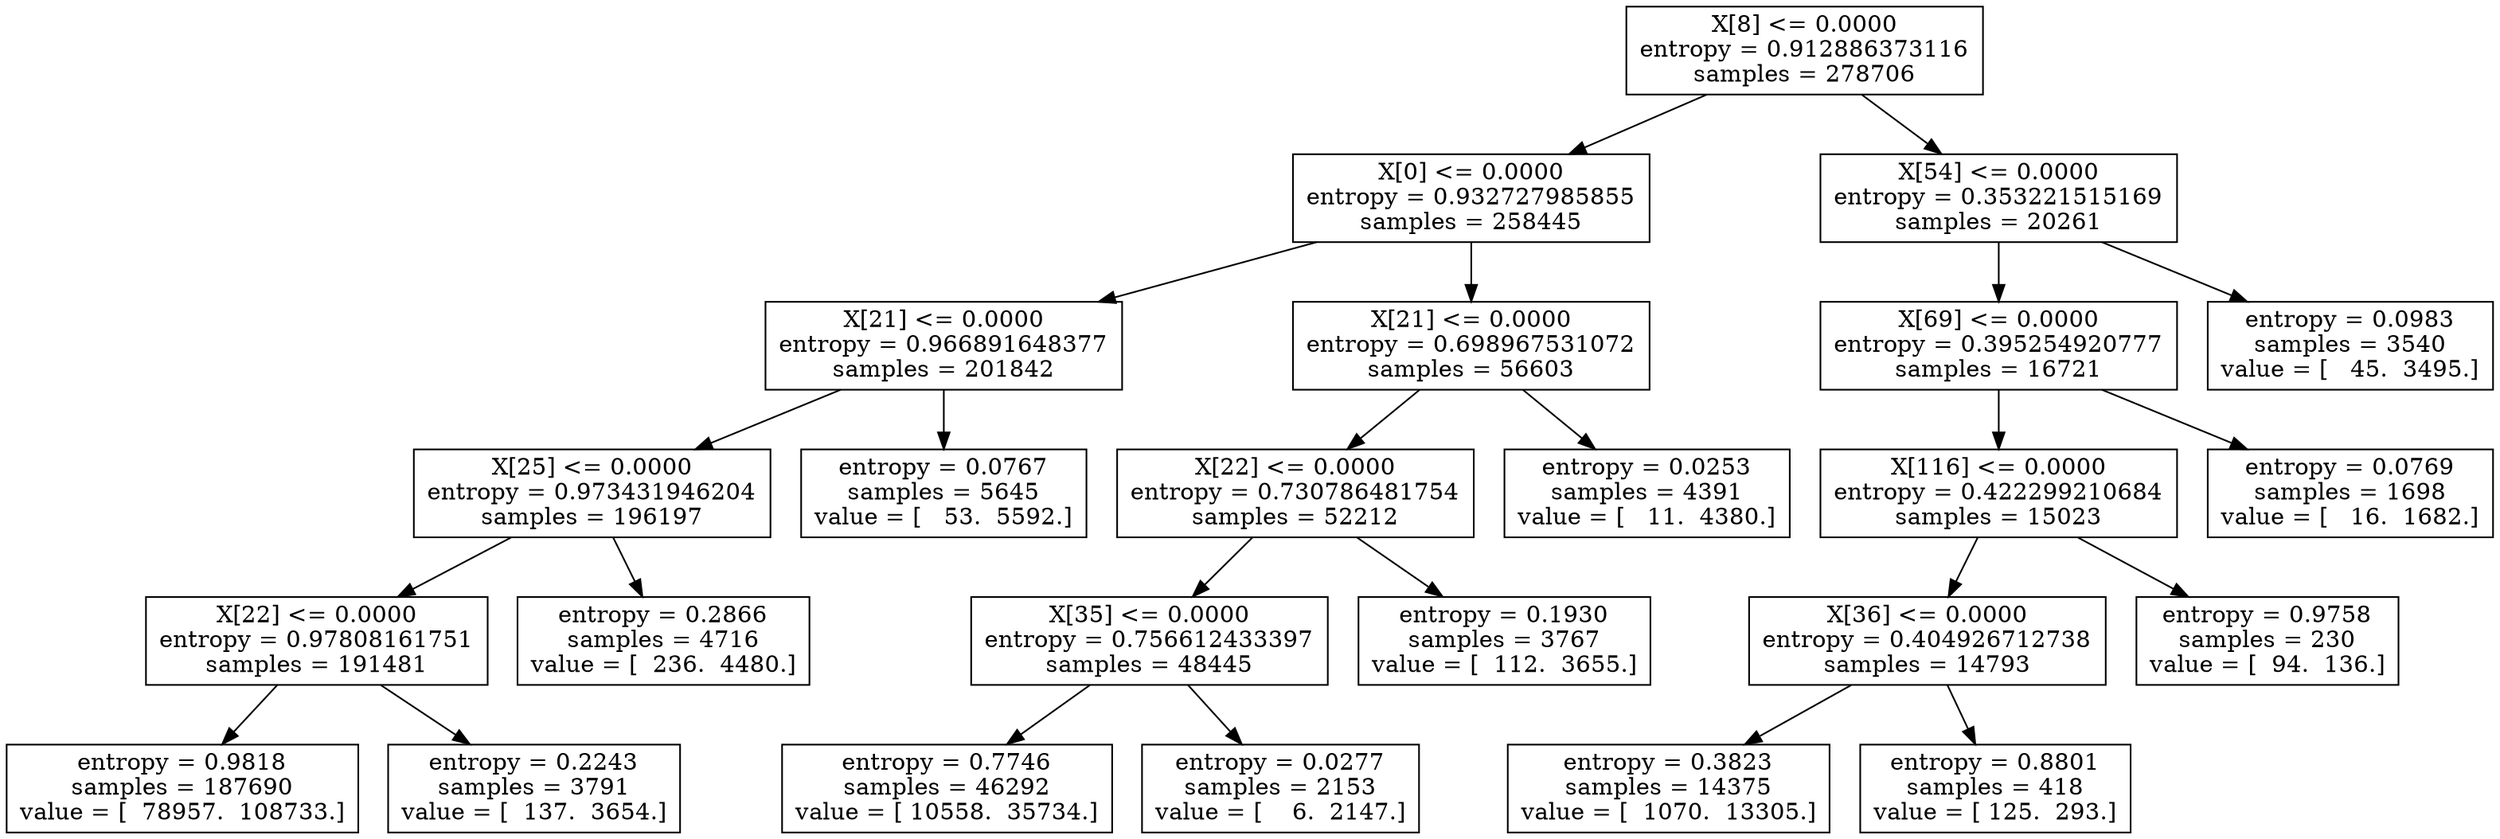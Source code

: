 digraph Tree {
0 [label="X[8] <= 0.0000\nentropy = 0.912886373116\nsamples = 278706", shape="box"] ;
1 [label="X[0] <= 0.0000\nentropy = 0.932727985855\nsamples = 258445", shape="box"] ;
0 -> 1 ;
2 [label="X[21] <= 0.0000\nentropy = 0.966891648377\nsamples = 201842", shape="box"] ;
1 -> 2 ;
3 [label="X[25] <= 0.0000\nentropy = 0.973431946204\nsamples = 196197", shape="box"] ;
2 -> 3 ;
4 [label="X[22] <= 0.0000\nentropy = 0.97808161751\nsamples = 191481", shape="box"] ;
3 -> 4 ;
5 [label="entropy = 0.9818\nsamples = 187690\nvalue = [  78957.  108733.]", shape="box"] ;
4 -> 5 ;
6 [label="entropy = 0.2243\nsamples = 3791\nvalue = [  137.  3654.]", shape="box"] ;
4 -> 6 ;
7 [label="entropy = 0.2866\nsamples = 4716\nvalue = [  236.  4480.]", shape="box"] ;
3 -> 7 ;
8 [label="entropy = 0.0767\nsamples = 5645\nvalue = [   53.  5592.]", shape="box"] ;
2 -> 8 ;
9 [label="X[21] <= 0.0000\nentropy = 0.698967531072\nsamples = 56603", shape="box"] ;
1 -> 9 ;
10 [label="X[22] <= 0.0000\nentropy = 0.730786481754\nsamples = 52212", shape="box"] ;
9 -> 10 ;
11 [label="X[35] <= 0.0000\nentropy = 0.756612433397\nsamples = 48445", shape="box"] ;
10 -> 11 ;
12 [label="entropy = 0.7746\nsamples = 46292\nvalue = [ 10558.  35734.]", shape="box"] ;
11 -> 12 ;
13 [label="entropy = 0.0277\nsamples = 2153\nvalue = [    6.  2147.]", shape="box"] ;
11 -> 13 ;
14 [label="entropy = 0.1930\nsamples = 3767\nvalue = [  112.  3655.]", shape="box"] ;
10 -> 14 ;
15 [label="entropy = 0.0253\nsamples = 4391\nvalue = [   11.  4380.]", shape="box"] ;
9 -> 15 ;
16 [label="X[54] <= 0.0000\nentropy = 0.353221515169\nsamples = 20261", shape="box"] ;
0 -> 16 ;
17 [label="X[69] <= 0.0000\nentropy = 0.395254920777\nsamples = 16721", shape="box"] ;
16 -> 17 ;
18 [label="X[116] <= 0.0000\nentropy = 0.422299210684\nsamples = 15023", shape="box"] ;
17 -> 18 ;
19 [label="X[36] <= 0.0000\nentropy = 0.404926712738\nsamples = 14793", shape="box"] ;
18 -> 19 ;
20 [label="entropy = 0.3823\nsamples = 14375\nvalue = [  1070.  13305.]", shape="box"] ;
19 -> 20 ;
21 [label="entropy = 0.8801\nsamples = 418\nvalue = [ 125.  293.]", shape="box"] ;
19 -> 21 ;
22 [label="entropy = 0.9758\nsamples = 230\nvalue = [  94.  136.]", shape="box"] ;
18 -> 22 ;
23 [label="entropy = 0.0769\nsamples = 1698\nvalue = [   16.  1682.]", shape="box"] ;
17 -> 23 ;
24 [label="entropy = 0.0983\nsamples = 3540\nvalue = [   45.  3495.]", shape="box"] ;
16 -> 24 ;
}